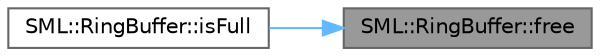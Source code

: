 digraph "SML::RingBuffer::free"
{
 // LATEX_PDF_SIZE
  bgcolor="transparent";
  edge [fontname=Helvetica,fontsize=10,labelfontname=Helvetica,labelfontsize=10];
  node [fontname=Helvetica,fontsize=10,shape=box,height=0.2,width=0.4];
  rankdir="RL";
  Node1 [id="Node000001",label="SML::RingBuffer::free",height=0.2,width=0.4,color="gray40", fillcolor="grey60", style="filled", fontcolor="black",tooltip="Fetch number of free data in ring buffer."];
  Node1 -> Node2 [id="edge1_Node000001_Node000002",dir="back",color="steelblue1",style="solid",tooltip=" "];
  Node2 [id="Node000002",label="SML::RingBuffer::isFull",height=0.2,width=0.4,color="grey40", fillcolor="white", style="filled",URL="$group___s_m_l.html#gac679b8aa1852ced2cf5d89dcb403a28e",tooltip="Check is ring buffer full."];
}
